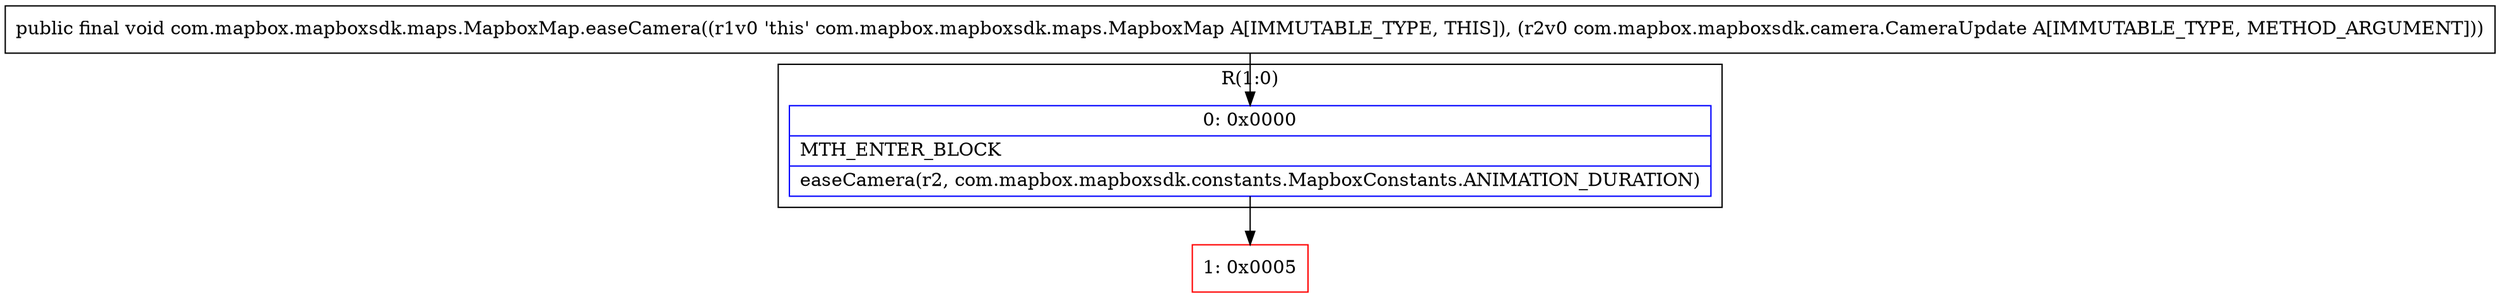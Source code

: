 digraph "CFG forcom.mapbox.mapboxsdk.maps.MapboxMap.easeCamera(Lcom\/mapbox\/mapboxsdk\/camera\/CameraUpdate;)V" {
subgraph cluster_Region_1491121081 {
label = "R(1:0)";
node [shape=record,color=blue];
Node_0 [shape=record,label="{0\:\ 0x0000|MTH_ENTER_BLOCK\l|easeCamera(r2, com.mapbox.mapboxsdk.constants.MapboxConstants.ANIMATION_DURATION)\l}"];
}
Node_1 [shape=record,color=red,label="{1\:\ 0x0005}"];
MethodNode[shape=record,label="{public final void com.mapbox.mapboxsdk.maps.MapboxMap.easeCamera((r1v0 'this' com.mapbox.mapboxsdk.maps.MapboxMap A[IMMUTABLE_TYPE, THIS]), (r2v0 com.mapbox.mapboxsdk.camera.CameraUpdate A[IMMUTABLE_TYPE, METHOD_ARGUMENT])) }"];
MethodNode -> Node_0;
Node_0 -> Node_1;
}


